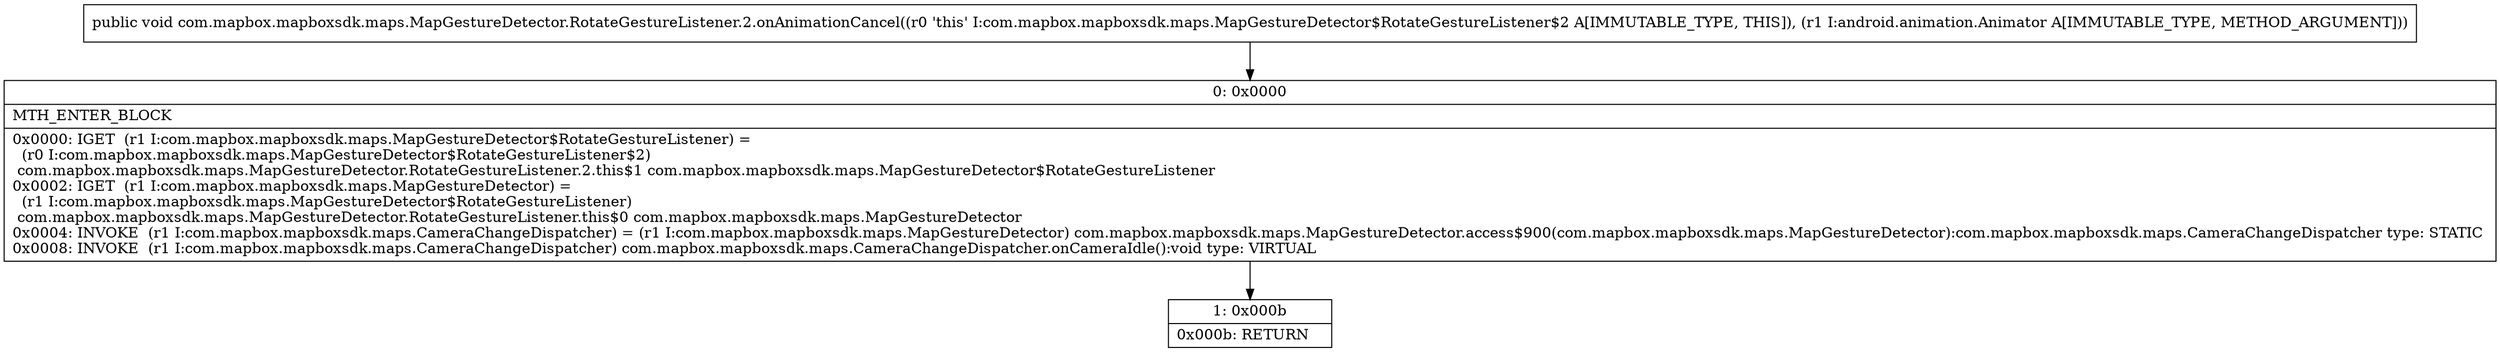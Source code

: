 digraph "CFG forcom.mapbox.mapboxsdk.maps.MapGestureDetector.RotateGestureListener.2.onAnimationCancel(Landroid\/animation\/Animator;)V" {
Node_0 [shape=record,label="{0\:\ 0x0000|MTH_ENTER_BLOCK\l|0x0000: IGET  (r1 I:com.mapbox.mapboxsdk.maps.MapGestureDetector$RotateGestureListener) = \l  (r0 I:com.mapbox.mapboxsdk.maps.MapGestureDetector$RotateGestureListener$2)\l com.mapbox.mapboxsdk.maps.MapGestureDetector.RotateGestureListener.2.this$1 com.mapbox.mapboxsdk.maps.MapGestureDetector$RotateGestureListener \l0x0002: IGET  (r1 I:com.mapbox.mapboxsdk.maps.MapGestureDetector) = \l  (r1 I:com.mapbox.mapboxsdk.maps.MapGestureDetector$RotateGestureListener)\l com.mapbox.mapboxsdk.maps.MapGestureDetector.RotateGestureListener.this$0 com.mapbox.mapboxsdk.maps.MapGestureDetector \l0x0004: INVOKE  (r1 I:com.mapbox.mapboxsdk.maps.CameraChangeDispatcher) = (r1 I:com.mapbox.mapboxsdk.maps.MapGestureDetector) com.mapbox.mapboxsdk.maps.MapGestureDetector.access$900(com.mapbox.mapboxsdk.maps.MapGestureDetector):com.mapbox.mapboxsdk.maps.CameraChangeDispatcher type: STATIC \l0x0008: INVOKE  (r1 I:com.mapbox.mapboxsdk.maps.CameraChangeDispatcher) com.mapbox.mapboxsdk.maps.CameraChangeDispatcher.onCameraIdle():void type: VIRTUAL \l}"];
Node_1 [shape=record,label="{1\:\ 0x000b|0x000b: RETURN   \l}"];
MethodNode[shape=record,label="{public void com.mapbox.mapboxsdk.maps.MapGestureDetector.RotateGestureListener.2.onAnimationCancel((r0 'this' I:com.mapbox.mapboxsdk.maps.MapGestureDetector$RotateGestureListener$2 A[IMMUTABLE_TYPE, THIS]), (r1 I:android.animation.Animator A[IMMUTABLE_TYPE, METHOD_ARGUMENT])) }"];
MethodNode -> Node_0;
Node_0 -> Node_1;
}


